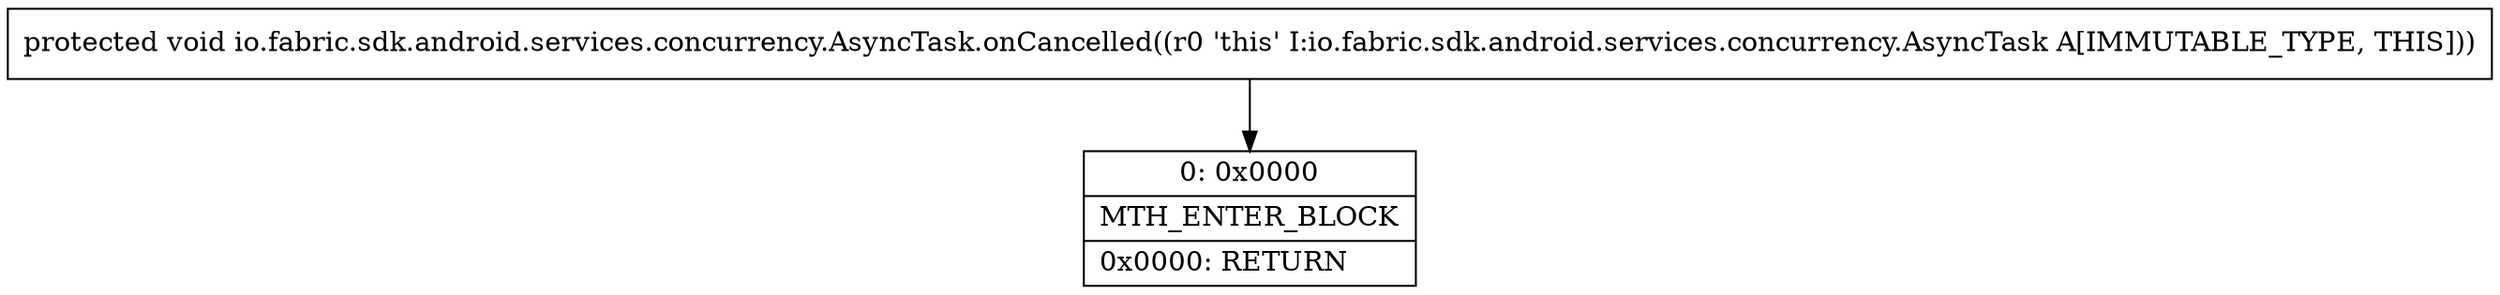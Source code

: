 digraph "CFG forio.fabric.sdk.android.services.concurrency.AsyncTask.onCancelled()V" {
Node_0 [shape=record,label="{0\:\ 0x0000|MTH_ENTER_BLOCK\l|0x0000: RETURN   \l}"];
MethodNode[shape=record,label="{protected void io.fabric.sdk.android.services.concurrency.AsyncTask.onCancelled((r0 'this' I:io.fabric.sdk.android.services.concurrency.AsyncTask A[IMMUTABLE_TYPE, THIS])) }"];
MethodNode -> Node_0;
}

